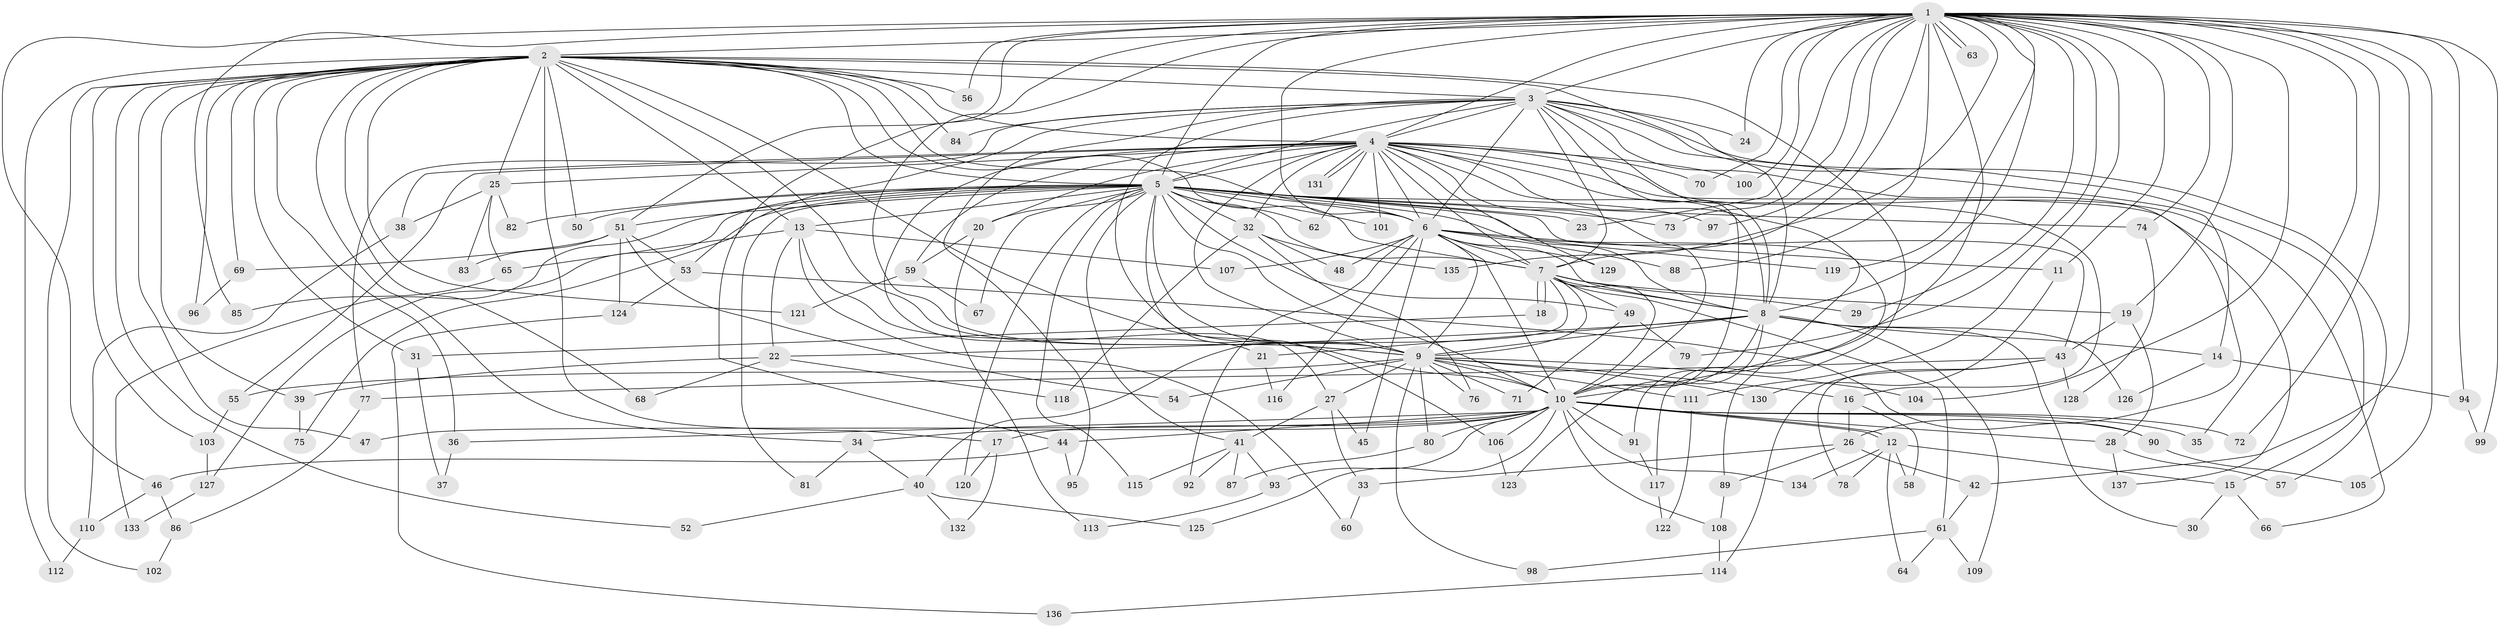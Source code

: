 // coarse degree distribution, {33: 0.009174311926605505, 32: 0.009174311926605505, 22: 0.009174311926605505, 23: 0.009174311926605505, 31: 0.009174311926605505, 16: 0.009174311926605505, 19: 0.009174311926605505, 25: 0.009174311926605505, 3: 0.1926605504587156, 7: 0.01834862385321101, 8: 0.01834862385321101, 4: 0.09174311926605505, 2: 0.5321100917431193, 6: 0.05504587155963303, 5: 0.01834862385321101}
// Generated by graph-tools (version 1.1) at 2025/41/03/06/25 10:41:36]
// undirected, 137 vertices, 299 edges
graph export_dot {
graph [start="1"]
  node [color=gray90,style=filled];
  1;
  2;
  3;
  4;
  5;
  6;
  7;
  8;
  9;
  10;
  11;
  12;
  13;
  14;
  15;
  16;
  17;
  18;
  19;
  20;
  21;
  22;
  23;
  24;
  25;
  26;
  27;
  28;
  29;
  30;
  31;
  32;
  33;
  34;
  35;
  36;
  37;
  38;
  39;
  40;
  41;
  42;
  43;
  44;
  45;
  46;
  47;
  48;
  49;
  50;
  51;
  52;
  53;
  54;
  55;
  56;
  57;
  58;
  59;
  60;
  61;
  62;
  63;
  64;
  65;
  66;
  67;
  68;
  69;
  70;
  71;
  72;
  73;
  74;
  75;
  76;
  77;
  78;
  79;
  80;
  81;
  82;
  83;
  84;
  85;
  86;
  87;
  88;
  89;
  90;
  91;
  92;
  93;
  94;
  95;
  96;
  97;
  98;
  99;
  100;
  101;
  102;
  103;
  104;
  105;
  106;
  107;
  108;
  109;
  110;
  111;
  112;
  113;
  114;
  115;
  116;
  117;
  118;
  119;
  120;
  121;
  122;
  123;
  124;
  125;
  126;
  127;
  128;
  129;
  130;
  131;
  132;
  133;
  134;
  135;
  136;
  137;
  1 -- 2;
  1 -- 3;
  1 -- 4;
  1 -- 5;
  1 -- 6;
  1 -- 7;
  1 -- 8;
  1 -- 9;
  1 -- 10;
  1 -- 11;
  1 -- 19;
  1 -- 23;
  1 -- 24;
  1 -- 29;
  1 -- 35;
  1 -- 42;
  1 -- 44;
  1 -- 46;
  1 -- 51;
  1 -- 56;
  1 -- 63;
  1 -- 63;
  1 -- 70;
  1 -- 72;
  1 -- 73;
  1 -- 74;
  1 -- 79;
  1 -- 85;
  1 -- 88;
  1 -- 94;
  1 -- 97;
  1 -- 99;
  1 -- 100;
  1 -- 104;
  1 -- 105;
  1 -- 111;
  1 -- 119;
  1 -- 135;
  2 -- 3;
  2 -- 4;
  2 -- 5;
  2 -- 6;
  2 -- 7;
  2 -- 8;
  2 -- 9;
  2 -- 10;
  2 -- 13;
  2 -- 17;
  2 -- 25;
  2 -- 31;
  2 -- 34;
  2 -- 36;
  2 -- 39;
  2 -- 47;
  2 -- 50;
  2 -- 52;
  2 -- 56;
  2 -- 68;
  2 -- 69;
  2 -- 84;
  2 -- 96;
  2 -- 102;
  2 -- 103;
  2 -- 112;
  2 -- 117;
  2 -- 121;
  3 -- 4;
  3 -- 5;
  3 -- 6;
  3 -- 7;
  3 -- 8;
  3 -- 9;
  3 -- 10;
  3 -- 14;
  3 -- 15;
  3 -- 24;
  3 -- 26;
  3 -- 53;
  3 -- 57;
  3 -- 77;
  3 -- 84;
  3 -- 95;
  4 -- 5;
  4 -- 6;
  4 -- 7;
  4 -- 8;
  4 -- 9;
  4 -- 10;
  4 -- 16;
  4 -- 20;
  4 -- 25;
  4 -- 27;
  4 -- 32;
  4 -- 38;
  4 -- 55;
  4 -- 59;
  4 -- 62;
  4 -- 66;
  4 -- 70;
  4 -- 91;
  4 -- 100;
  4 -- 101;
  4 -- 129;
  4 -- 131;
  4 -- 131;
  4 -- 137;
  5 -- 6;
  5 -- 7;
  5 -- 8;
  5 -- 9;
  5 -- 10;
  5 -- 13;
  5 -- 20;
  5 -- 23;
  5 -- 32;
  5 -- 41;
  5 -- 43;
  5 -- 49;
  5 -- 50;
  5 -- 51;
  5 -- 62;
  5 -- 67;
  5 -- 73;
  5 -- 74;
  5 -- 75;
  5 -- 81;
  5 -- 82;
  5 -- 89;
  5 -- 97;
  5 -- 101;
  5 -- 106;
  5 -- 115;
  5 -- 120;
  5 -- 127;
  5 -- 133;
  6 -- 7;
  6 -- 8;
  6 -- 9;
  6 -- 10;
  6 -- 11;
  6 -- 45;
  6 -- 48;
  6 -- 88;
  6 -- 92;
  6 -- 107;
  6 -- 116;
  6 -- 119;
  6 -- 129;
  7 -- 8;
  7 -- 9;
  7 -- 10;
  7 -- 18;
  7 -- 18;
  7 -- 19;
  7 -- 29;
  7 -- 40;
  7 -- 49;
  7 -- 61;
  8 -- 9;
  8 -- 10;
  8 -- 14;
  8 -- 21;
  8 -- 22;
  8 -- 30;
  8 -- 109;
  8 -- 123;
  8 -- 126;
  9 -- 10;
  9 -- 16;
  9 -- 27;
  9 -- 54;
  9 -- 55;
  9 -- 71;
  9 -- 76;
  9 -- 80;
  9 -- 98;
  9 -- 104;
  9 -- 111;
  9 -- 130;
  10 -- 12;
  10 -- 12;
  10 -- 17;
  10 -- 28;
  10 -- 34;
  10 -- 35;
  10 -- 36;
  10 -- 44;
  10 -- 47;
  10 -- 72;
  10 -- 80;
  10 -- 90;
  10 -- 91;
  10 -- 93;
  10 -- 106;
  10 -- 108;
  10 -- 125;
  10 -- 134;
  11 -- 130;
  12 -- 15;
  12 -- 58;
  12 -- 64;
  12 -- 78;
  12 -- 134;
  13 -- 21;
  13 -- 22;
  13 -- 60;
  13 -- 65;
  13 -- 107;
  14 -- 94;
  14 -- 126;
  15 -- 30;
  15 -- 66;
  16 -- 26;
  16 -- 58;
  17 -- 120;
  17 -- 132;
  18 -- 31;
  19 -- 28;
  19 -- 43;
  20 -- 59;
  20 -- 113;
  21 -- 116;
  22 -- 39;
  22 -- 68;
  22 -- 118;
  25 -- 38;
  25 -- 65;
  25 -- 82;
  25 -- 83;
  26 -- 33;
  26 -- 42;
  26 -- 89;
  27 -- 33;
  27 -- 41;
  27 -- 45;
  28 -- 57;
  28 -- 137;
  31 -- 37;
  32 -- 48;
  32 -- 76;
  32 -- 118;
  32 -- 135;
  33 -- 60;
  34 -- 40;
  34 -- 81;
  36 -- 37;
  38 -- 110;
  39 -- 75;
  40 -- 52;
  40 -- 125;
  40 -- 132;
  41 -- 87;
  41 -- 92;
  41 -- 93;
  41 -- 115;
  42 -- 61;
  43 -- 77;
  43 -- 78;
  43 -- 114;
  43 -- 128;
  44 -- 46;
  44 -- 95;
  46 -- 86;
  46 -- 110;
  49 -- 71;
  49 -- 79;
  51 -- 53;
  51 -- 54;
  51 -- 69;
  51 -- 83;
  51 -- 124;
  53 -- 90;
  53 -- 124;
  55 -- 103;
  59 -- 67;
  59 -- 121;
  61 -- 64;
  61 -- 98;
  61 -- 109;
  65 -- 85;
  69 -- 96;
  74 -- 128;
  77 -- 86;
  80 -- 87;
  86 -- 102;
  89 -- 108;
  90 -- 105;
  91 -- 117;
  93 -- 113;
  94 -- 99;
  103 -- 127;
  106 -- 123;
  108 -- 114;
  110 -- 112;
  111 -- 122;
  114 -- 136;
  117 -- 122;
  124 -- 136;
  127 -- 133;
}

